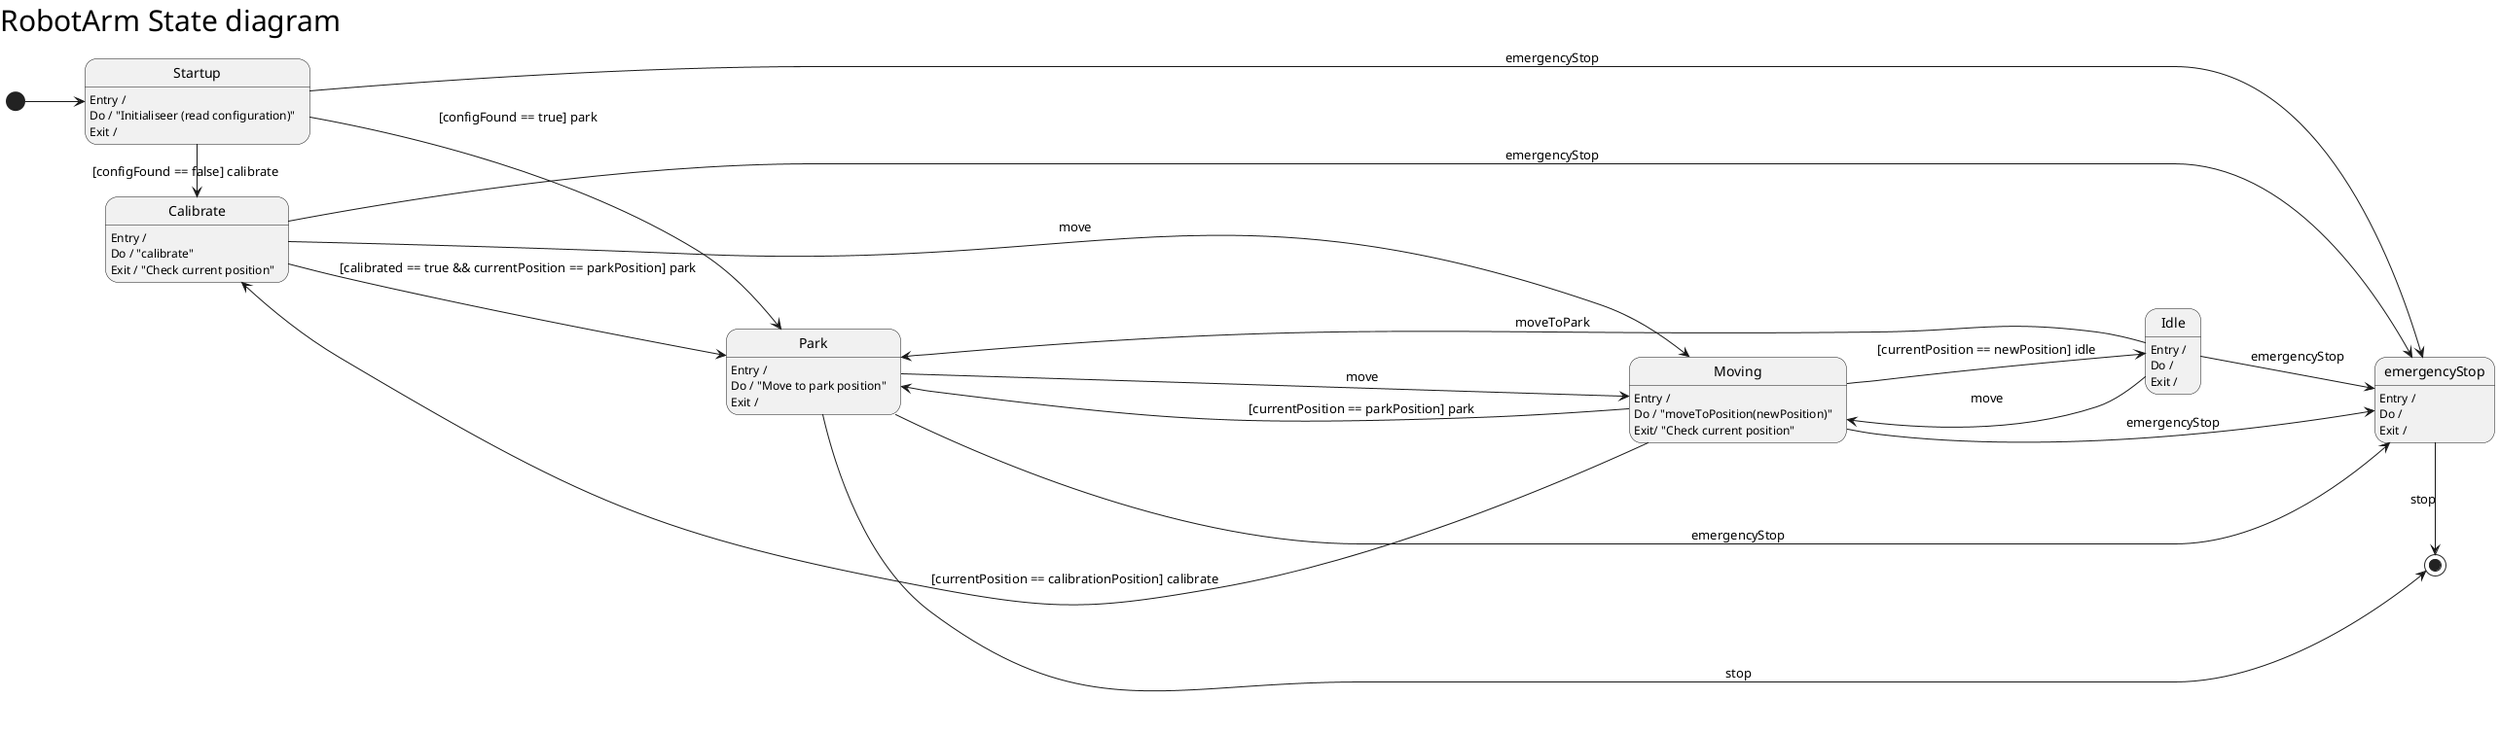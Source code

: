 @startuml stateDiagram
left header
<font size=30 color=black>RobotArm State diagram </font>
endheader
left to right direction

state Startup
Startup : Entry /
Startup : Do / "Initialiseer (read configuration)"
Startup : Exit /

state Moving
Moving : Entry /
Moving : Do / "moveToPosition(newPosition)"
Moving : Exit/ "Check current position"

state Calibrate
Calibrate : Entry / 
Calibrate : Do / "calibrate"
Calibrate : Exit / "Check current position"

state Park
Park : Entry /
Park : Do / "Move to park position"
Park : Exit /

state Idle
Idle : Entry /
Idle : Do / 
Idle : Exit /

state emergencyStop
emergencyStop : Entry /
emergencyStop : Do /
emergencyStop : Exit /


[*] --> Startup
Startup -> Calibrate : [configFound == false] calibrate
Startup -> Park : [configFound == true] park
Park ---> Moving : move 
Moving --> Idle : [currentPosition == newPosition] idle
Moving --> Park : [currentPosition == parkPosition] park
Idle --> Moving : move
Idle --> Park : moveToPark
Calibrate --> Moving : move
Moving --> Calibrate : [currentPosition == calibrationPosition] calibrate
Calibrate --> Park : [calibrated == true && currentPosition == parkPosition] park

Calibrate --> emergencyStop : emergencyStop
Startup --> emergencyStop : emergencyStop
Idle --> emergencyStop : emergencyStop
Moving --> emergencyStop : emergencyStop
Park --> emergencyStop : emergencyStop

emergencyStop -> [*] : stop
Park --> [*] : stop

@enduml

